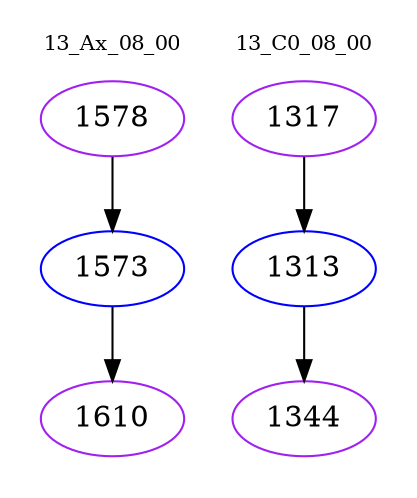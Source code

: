 digraph{
subgraph cluster_0 {
color = white
label = "13_Ax_08_00";
fontsize=10;
T0_1578 [label="1578", color="purple"]
T0_1578 -> T0_1573 [color="black"]
T0_1573 [label="1573", color="blue"]
T0_1573 -> T0_1610 [color="black"]
T0_1610 [label="1610", color="purple"]
}
subgraph cluster_1 {
color = white
label = "13_C0_08_00";
fontsize=10;
T1_1317 [label="1317", color="purple"]
T1_1317 -> T1_1313 [color="black"]
T1_1313 [label="1313", color="blue"]
T1_1313 -> T1_1344 [color="black"]
T1_1344 [label="1344", color="purple"]
}
}

